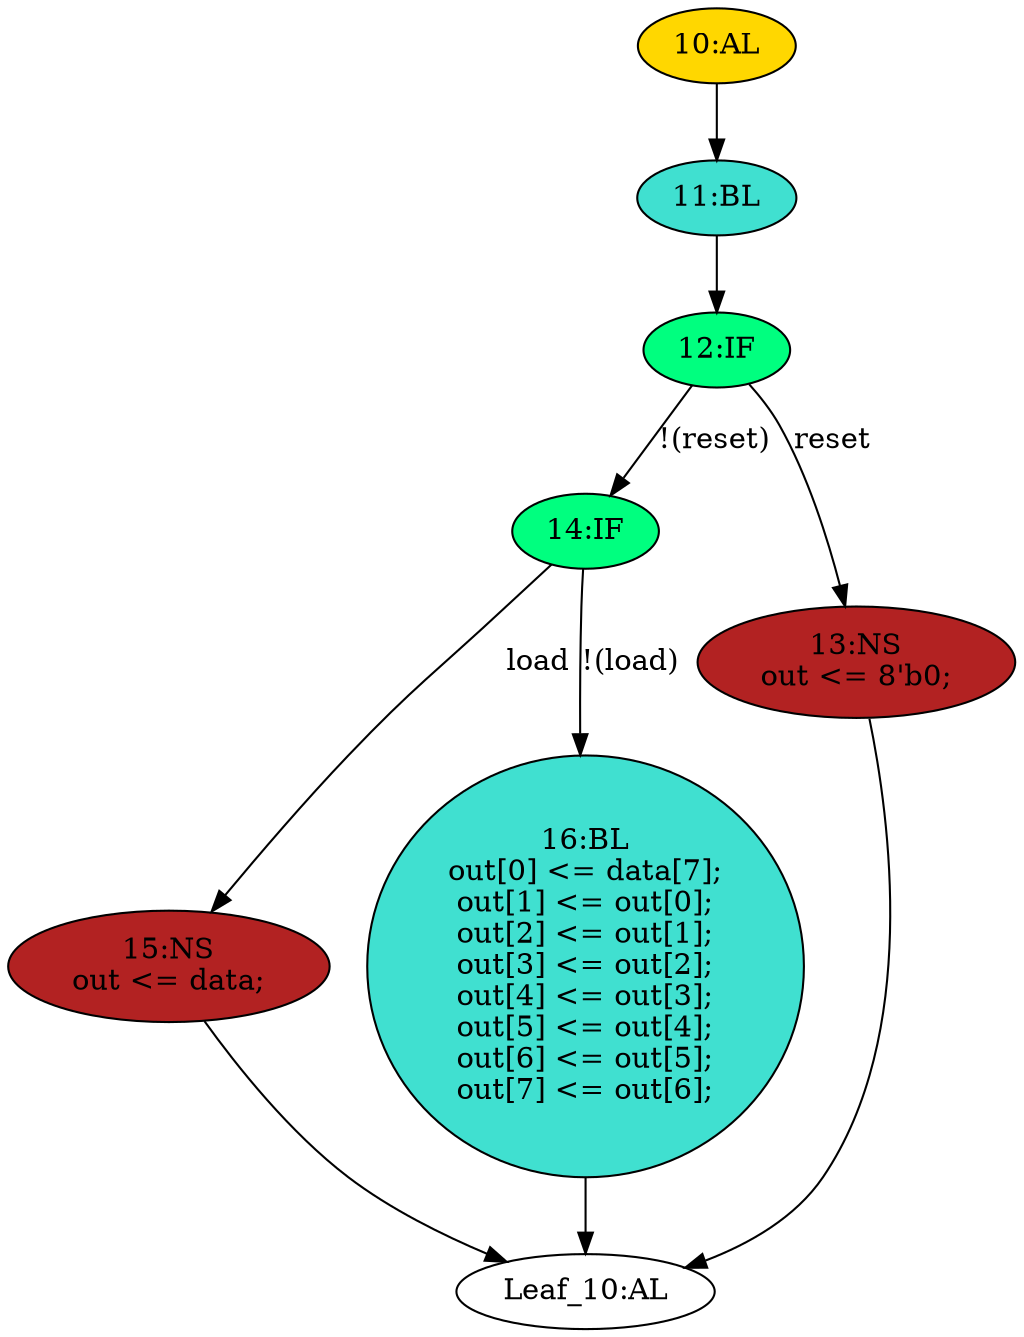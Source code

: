 strict digraph "" {
	node [label="\N"];
	"10:AL"	[ast="<pyverilog.vparser.ast.Always object at 0x7f66877cea90>",
		clk_sens=True,
		fillcolor=gold,
		label="10:AL",
		sens="['clk', 'reset']",
		statements="[]",
		style=filled,
		typ=Always,
		use_var="['load', 'reset', 'data', 'out']"];
	"11:BL"	[ast="<pyverilog.vparser.ast.Block object at 0x7f66877cecd0>",
		fillcolor=turquoise,
		label="11:BL",
		statements="[]",
		style=filled,
		typ=Block];
	"10:AL" -> "11:BL"	[cond="[]",
		lineno=None];
	"12:IF"	[ast="<pyverilog.vparser.ast.IfStatement object at 0x7f66877ced10>",
		fillcolor=springgreen,
		label="12:IF",
		statements="[]",
		style=filled,
		typ=IfStatement];
	"14:IF"	[ast="<pyverilog.vparser.ast.IfStatement object at 0x7f66877ced90>",
		fillcolor=springgreen,
		label="14:IF",
		statements="[]",
		style=filled,
		typ=IfStatement];
	"12:IF" -> "14:IF"	[cond="['reset']",
		label="!(reset)",
		lineno=12];
	"13:NS"	[ast="<pyverilog.vparser.ast.NonblockingSubstitution object at 0x7f66877c6210>",
		fillcolor=firebrick,
		label="13:NS
out <= 8'b0;",
		statements="[<pyverilog.vparser.ast.NonblockingSubstitution object at 0x7f66877c6210>]",
		style=filled,
		typ=NonblockingSubstitution];
	"12:IF" -> "13:NS"	[cond="['reset']",
		label=reset,
		lineno=12];
	"11:BL" -> "12:IF"	[cond="[]",
		lineno=None];
	"15:NS"	[ast="<pyverilog.vparser.ast.NonblockingSubstitution object at 0x7f66877c6090>",
		fillcolor=firebrick,
		label="15:NS
out <= data;",
		statements="[<pyverilog.vparser.ast.NonblockingSubstitution object at 0x7f66877c6090>]",
		style=filled,
		typ=NonblockingSubstitution];
	"14:IF" -> "15:NS"	[cond="['load']",
		label=load,
		lineno=14];
	"16:BL"	[ast="<pyverilog.vparser.ast.Block object at 0x7f66877cedd0>",
		fillcolor=turquoise,
		label="16:BL
out[0] <= data[7];
out[1] <= out[0];
out[2] <= out[1];
out[3] <= out[2];
out[4] <= out[3];
out[5] <= out[4];
out[6] <= out[\
5];
out[7] <= out[6];",
		statements="[<pyverilog.vparser.ast.NonblockingSubstitution object at 0x7f66877cee10>, <pyverilog.vparser.ast.NonblockingSubstitution object \
at 0x7f66877c50d0>, <pyverilog.vparser.ast.NonblockingSubstitution object at 0x7f66877c5310>, <pyverilog.vparser.ast.NonblockingSubstitution \
object at 0x7f66877c5550>, <pyverilog.vparser.ast.NonblockingSubstitution object at 0x7f66877c5790>, <pyverilog.vparser.ast.NonblockingSubstitution \
object at 0x7f66877c59d0>, <pyverilog.vparser.ast.NonblockingSubstitution object at 0x7f66877ce290>, <pyverilog.vparser.ast.NonblockingSubstitution \
object at 0x7f66877c5dd0>]",
		style=filled,
		typ=Block];
	"14:IF" -> "16:BL"	[cond="['load']",
		label="!(load)",
		lineno=14];
	"Leaf_10:AL"	[def_var="['out']",
		label="Leaf_10:AL"];
	"15:NS" -> "Leaf_10:AL"	[cond="[]",
		lineno=None];
	"13:NS" -> "Leaf_10:AL"	[cond="[]",
		lineno=None];
	"16:BL" -> "Leaf_10:AL"	[cond="[]",
		lineno=None];
}
